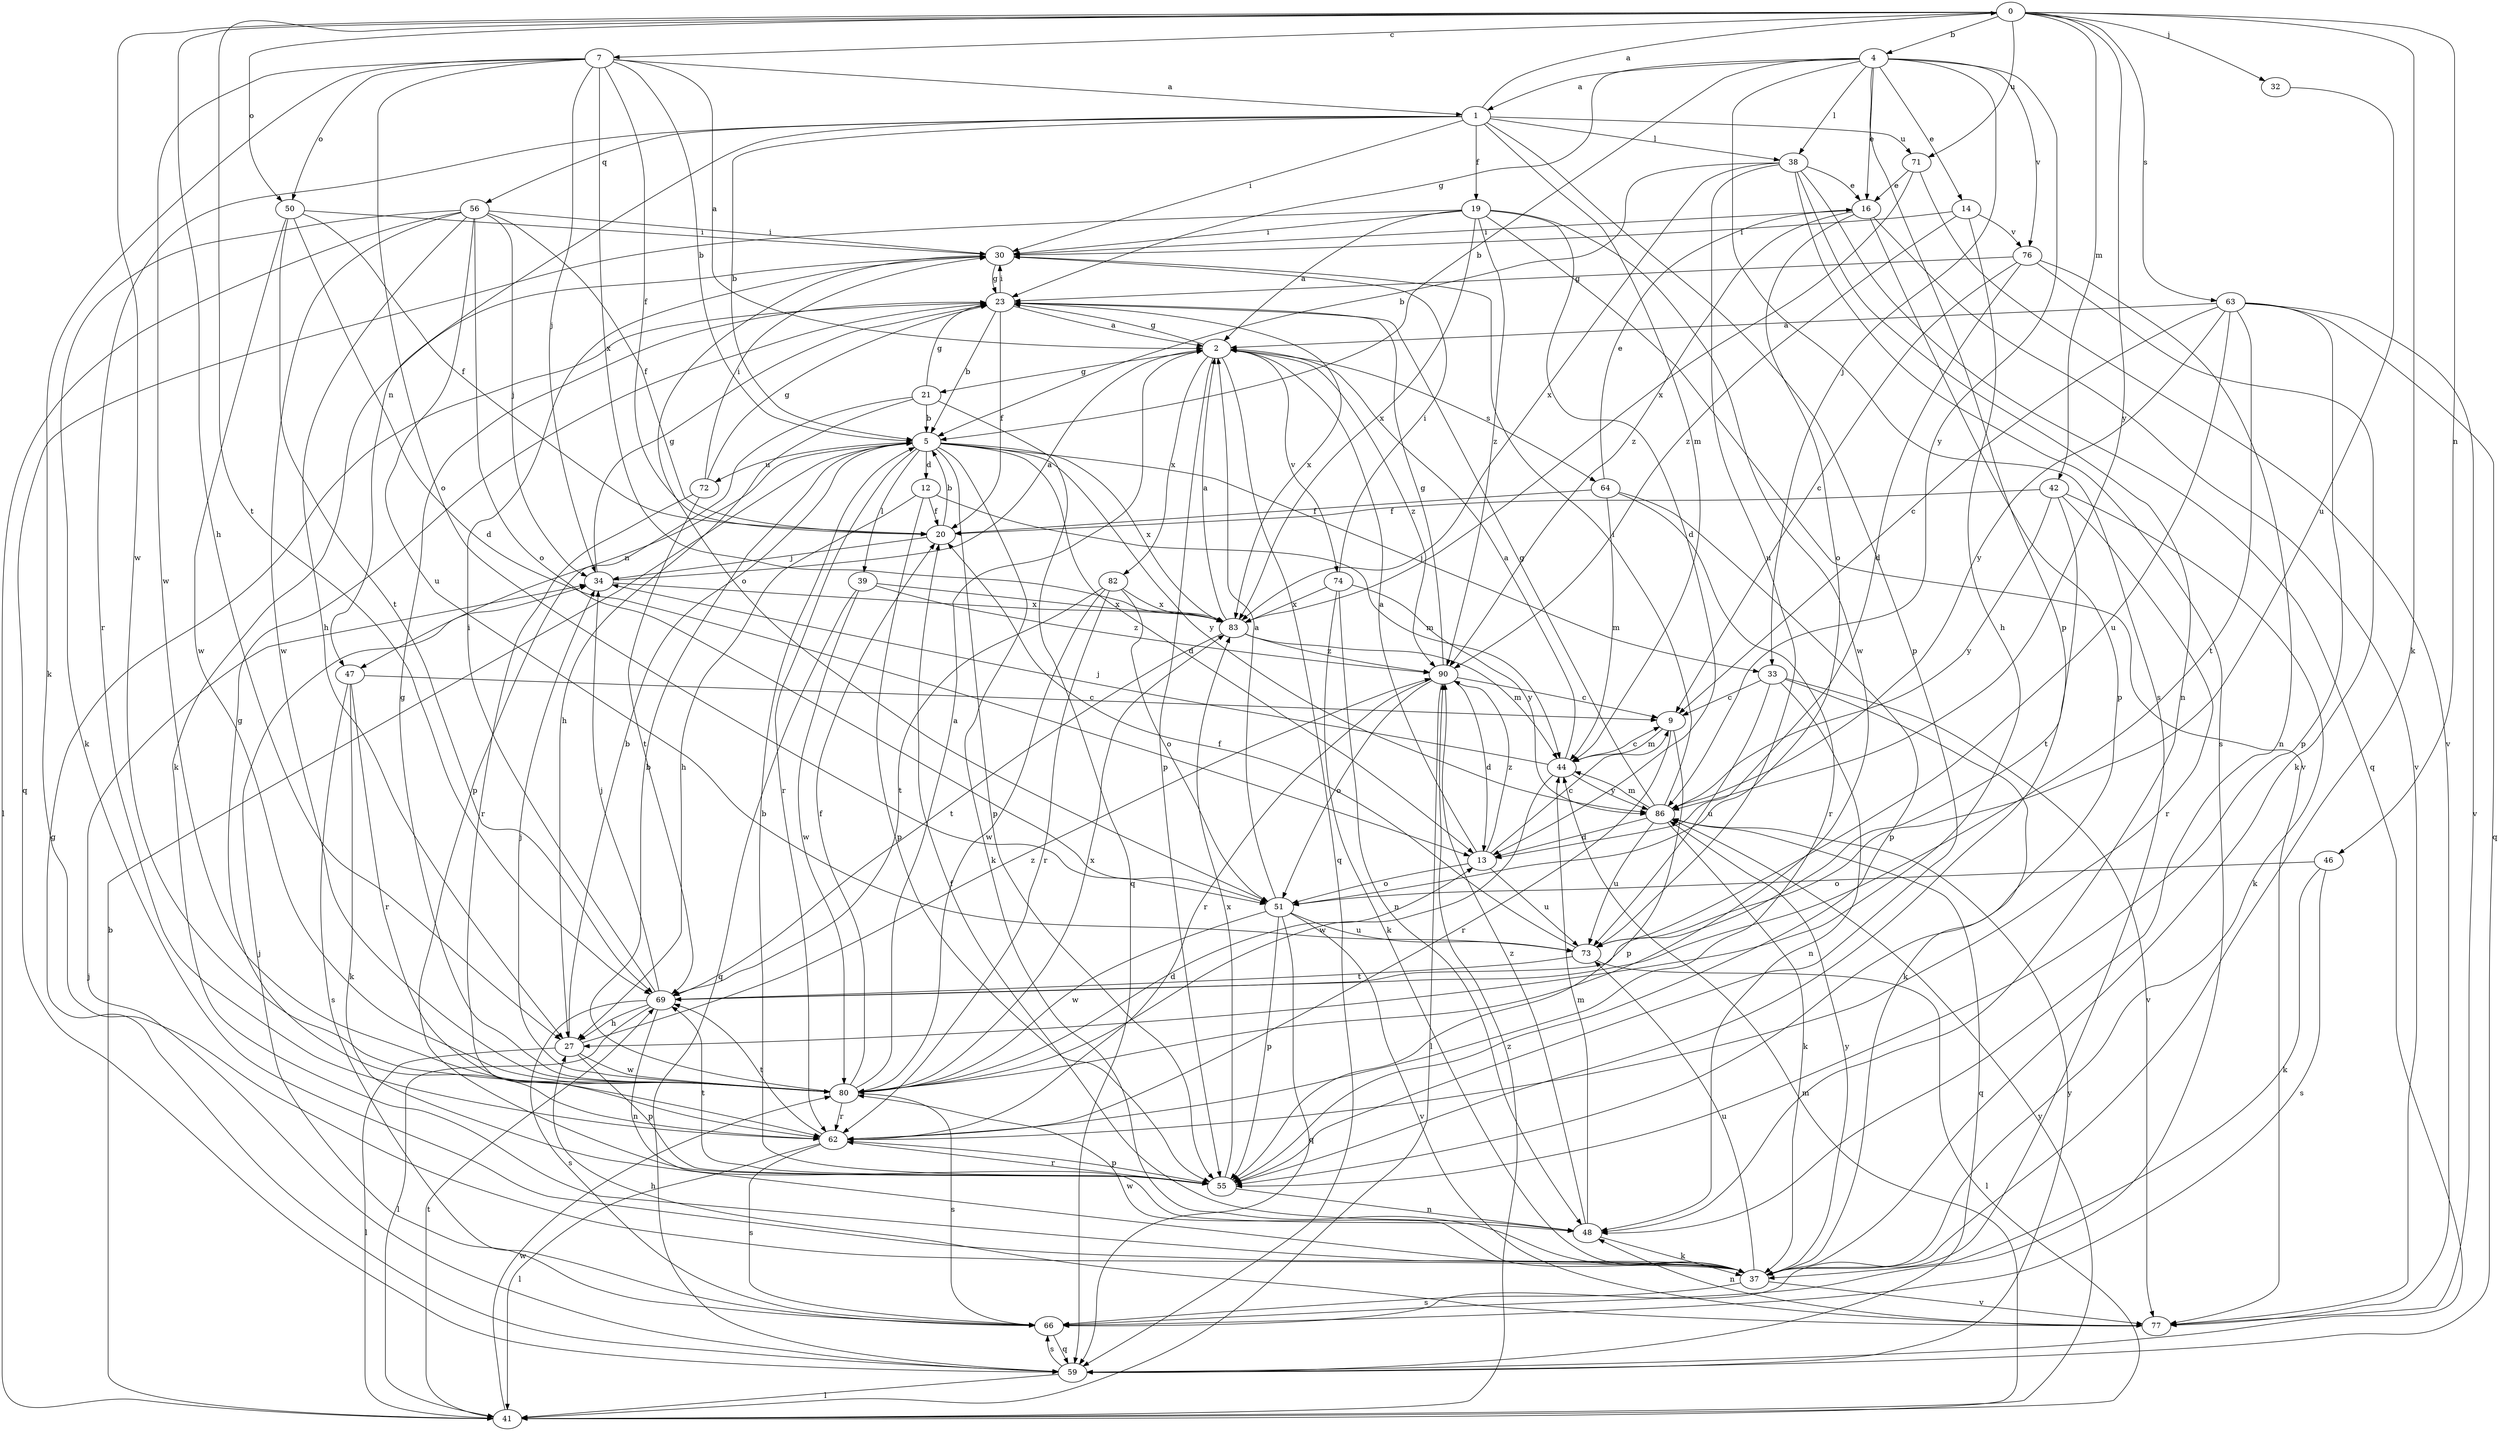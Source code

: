 strict digraph  {
0;
1;
2;
4;
5;
7;
9;
12;
13;
14;
16;
19;
20;
21;
23;
27;
30;
32;
33;
34;
37;
38;
39;
41;
42;
44;
46;
47;
48;
50;
51;
55;
56;
59;
62;
63;
64;
66;
69;
71;
72;
73;
74;
76;
77;
80;
82;
83;
86;
90;
0 -> 4  [label=b];
0 -> 7  [label=c];
0 -> 27  [label=h];
0 -> 32  [label=j];
0 -> 37  [label=k];
0 -> 42  [label=m];
0 -> 46  [label=n];
0 -> 50  [label=o];
0 -> 63  [label=s];
0 -> 69  [label=t];
0 -> 71  [label=u];
0 -> 80  [label=w];
0 -> 86  [label=y];
1 -> 0  [label=a];
1 -> 5  [label=b];
1 -> 19  [label=f];
1 -> 30  [label=i];
1 -> 38  [label=l];
1 -> 44  [label=m];
1 -> 47  [label=n];
1 -> 55  [label=p];
1 -> 56  [label=q];
1 -> 62  [label=r];
1 -> 71  [label=u];
2 -> 21  [label=g];
2 -> 23  [label=g];
2 -> 55  [label=p];
2 -> 59  [label=q];
2 -> 64  [label=s];
2 -> 74  [label=v];
2 -> 82  [label=x];
2 -> 90  [label=z];
4 -> 1  [label=a];
4 -> 5  [label=b];
4 -> 14  [label=e];
4 -> 16  [label=e];
4 -> 23  [label=g];
4 -> 33  [label=j];
4 -> 38  [label=l];
4 -> 55  [label=p];
4 -> 66  [label=s];
4 -> 76  [label=v];
4 -> 86  [label=y];
5 -> 12  [label=d];
5 -> 13  [label=d];
5 -> 33  [label=j];
5 -> 37  [label=k];
5 -> 39  [label=l];
5 -> 47  [label=n];
5 -> 55  [label=p];
5 -> 62  [label=r];
5 -> 72  [label=u];
5 -> 83  [label=x];
5 -> 86  [label=y];
7 -> 1  [label=a];
7 -> 2  [label=a];
7 -> 5  [label=b];
7 -> 20  [label=f];
7 -> 34  [label=j];
7 -> 37  [label=k];
7 -> 50  [label=o];
7 -> 51  [label=o];
7 -> 80  [label=w];
7 -> 83  [label=x];
9 -> 44  [label=m];
9 -> 55  [label=p];
9 -> 62  [label=r];
12 -> 20  [label=f];
12 -> 27  [label=h];
12 -> 44  [label=m];
12 -> 55  [label=p];
13 -> 2  [label=a];
13 -> 9  [label=c];
13 -> 51  [label=o];
13 -> 73  [label=u];
13 -> 90  [label=z];
14 -> 27  [label=h];
14 -> 30  [label=i];
14 -> 76  [label=v];
14 -> 90  [label=z];
16 -> 30  [label=i];
16 -> 51  [label=o];
16 -> 55  [label=p];
16 -> 77  [label=v];
16 -> 90  [label=z];
19 -> 2  [label=a];
19 -> 13  [label=d];
19 -> 30  [label=i];
19 -> 59  [label=q];
19 -> 77  [label=v];
19 -> 80  [label=w];
19 -> 83  [label=x];
19 -> 90  [label=z];
20 -> 5  [label=b];
20 -> 34  [label=j];
21 -> 5  [label=b];
21 -> 23  [label=g];
21 -> 27  [label=h];
21 -> 55  [label=p];
21 -> 59  [label=q];
23 -> 2  [label=a];
23 -> 5  [label=b];
23 -> 20  [label=f];
23 -> 30  [label=i];
23 -> 83  [label=x];
27 -> 5  [label=b];
27 -> 41  [label=l];
27 -> 55  [label=p];
27 -> 80  [label=w];
27 -> 90  [label=z];
30 -> 23  [label=g];
30 -> 37  [label=k];
30 -> 51  [label=o];
32 -> 73  [label=u];
33 -> 9  [label=c];
33 -> 37  [label=k];
33 -> 48  [label=n];
33 -> 73  [label=u];
33 -> 77  [label=v];
34 -> 2  [label=a];
34 -> 23  [label=g];
34 -> 83  [label=x];
37 -> 66  [label=s];
37 -> 73  [label=u];
37 -> 77  [label=v];
37 -> 80  [label=w];
37 -> 86  [label=y];
38 -> 5  [label=b];
38 -> 16  [label=e];
38 -> 48  [label=n];
38 -> 59  [label=q];
38 -> 66  [label=s];
38 -> 73  [label=u];
38 -> 83  [label=x];
39 -> 59  [label=q];
39 -> 80  [label=w];
39 -> 83  [label=x];
39 -> 90  [label=z];
41 -> 5  [label=b];
41 -> 44  [label=m];
41 -> 69  [label=t];
41 -> 80  [label=w];
41 -> 86  [label=y];
41 -> 90  [label=z];
42 -> 20  [label=f];
42 -> 37  [label=k];
42 -> 62  [label=r];
42 -> 69  [label=t];
42 -> 86  [label=y];
44 -> 2  [label=a];
44 -> 9  [label=c];
44 -> 34  [label=j];
44 -> 80  [label=w];
44 -> 86  [label=y];
46 -> 37  [label=k];
46 -> 51  [label=o];
46 -> 66  [label=s];
47 -> 9  [label=c];
47 -> 37  [label=k];
47 -> 62  [label=r];
47 -> 66  [label=s];
48 -> 20  [label=f];
48 -> 37  [label=k];
48 -> 44  [label=m];
48 -> 90  [label=z];
50 -> 13  [label=d];
50 -> 20  [label=f];
50 -> 30  [label=i];
50 -> 69  [label=t];
50 -> 80  [label=w];
51 -> 2  [label=a];
51 -> 55  [label=p];
51 -> 59  [label=q];
51 -> 73  [label=u];
51 -> 77  [label=v];
51 -> 80  [label=w];
55 -> 5  [label=b];
55 -> 48  [label=n];
55 -> 62  [label=r];
55 -> 69  [label=t];
55 -> 83  [label=x];
56 -> 20  [label=f];
56 -> 27  [label=h];
56 -> 30  [label=i];
56 -> 34  [label=j];
56 -> 37  [label=k];
56 -> 41  [label=l];
56 -> 51  [label=o];
56 -> 73  [label=u];
56 -> 80  [label=w];
59 -> 23  [label=g];
59 -> 34  [label=j];
59 -> 41  [label=l];
59 -> 66  [label=s];
59 -> 86  [label=y];
62 -> 23  [label=g];
62 -> 41  [label=l];
62 -> 55  [label=p];
62 -> 66  [label=s];
62 -> 69  [label=t];
63 -> 2  [label=a];
63 -> 9  [label=c];
63 -> 55  [label=p];
63 -> 59  [label=q];
63 -> 69  [label=t];
63 -> 73  [label=u];
63 -> 77  [label=v];
63 -> 86  [label=y];
64 -> 16  [label=e];
64 -> 20  [label=f];
64 -> 44  [label=m];
64 -> 55  [label=p];
64 -> 62  [label=r];
66 -> 34  [label=j];
66 -> 59  [label=q];
69 -> 27  [label=h];
69 -> 30  [label=i];
69 -> 34  [label=j];
69 -> 41  [label=l];
69 -> 48  [label=n];
69 -> 66  [label=s];
71 -> 16  [label=e];
71 -> 77  [label=v];
71 -> 83  [label=x];
72 -> 23  [label=g];
72 -> 30  [label=i];
72 -> 62  [label=r];
72 -> 69  [label=t];
73 -> 20  [label=f];
73 -> 41  [label=l];
73 -> 69  [label=t];
74 -> 30  [label=i];
74 -> 37  [label=k];
74 -> 48  [label=n];
74 -> 83  [label=x];
74 -> 86  [label=y];
76 -> 9  [label=c];
76 -> 13  [label=d];
76 -> 23  [label=g];
76 -> 37  [label=k];
76 -> 48  [label=n];
77 -> 27  [label=h];
77 -> 48  [label=n];
80 -> 2  [label=a];
80 -> 5  [label=b];
80 -> 13  [label=d];
80 -> 20  [label=f];
80 -> 23  [label=g];
80 -> 34  [label=j];
80 -> 62  [label=r];
80 -> 66  [label=s];
80 -> 83  [label=x];
82 -> 51  [label=o];
82 -> 62  [label=r];
82 -> 69  [label=t];
82 -> 80  [label=w];
82 -> 83  [label=x];
83 -> 2  [label=a];
83 -> 44  [label=m];
83 -> 69  [label=t];
83 -> 90  [label=z];
86 -> 13  [label=d];
86 -> 23  [label=g];
86 -> 30  [label=i];
86 -> 37  [label=k];
86 -> 44  [label=m];
86 -> 59  [label=q];
86 -> 73  [label=u];
90 -> 9  [label=c];
90 -> 13  [label=d];
90 -> 23  [label=g];
90 -> 41  [label=l];
90 -> 51  [label=o];
90 -> 62  [label=r];
}
